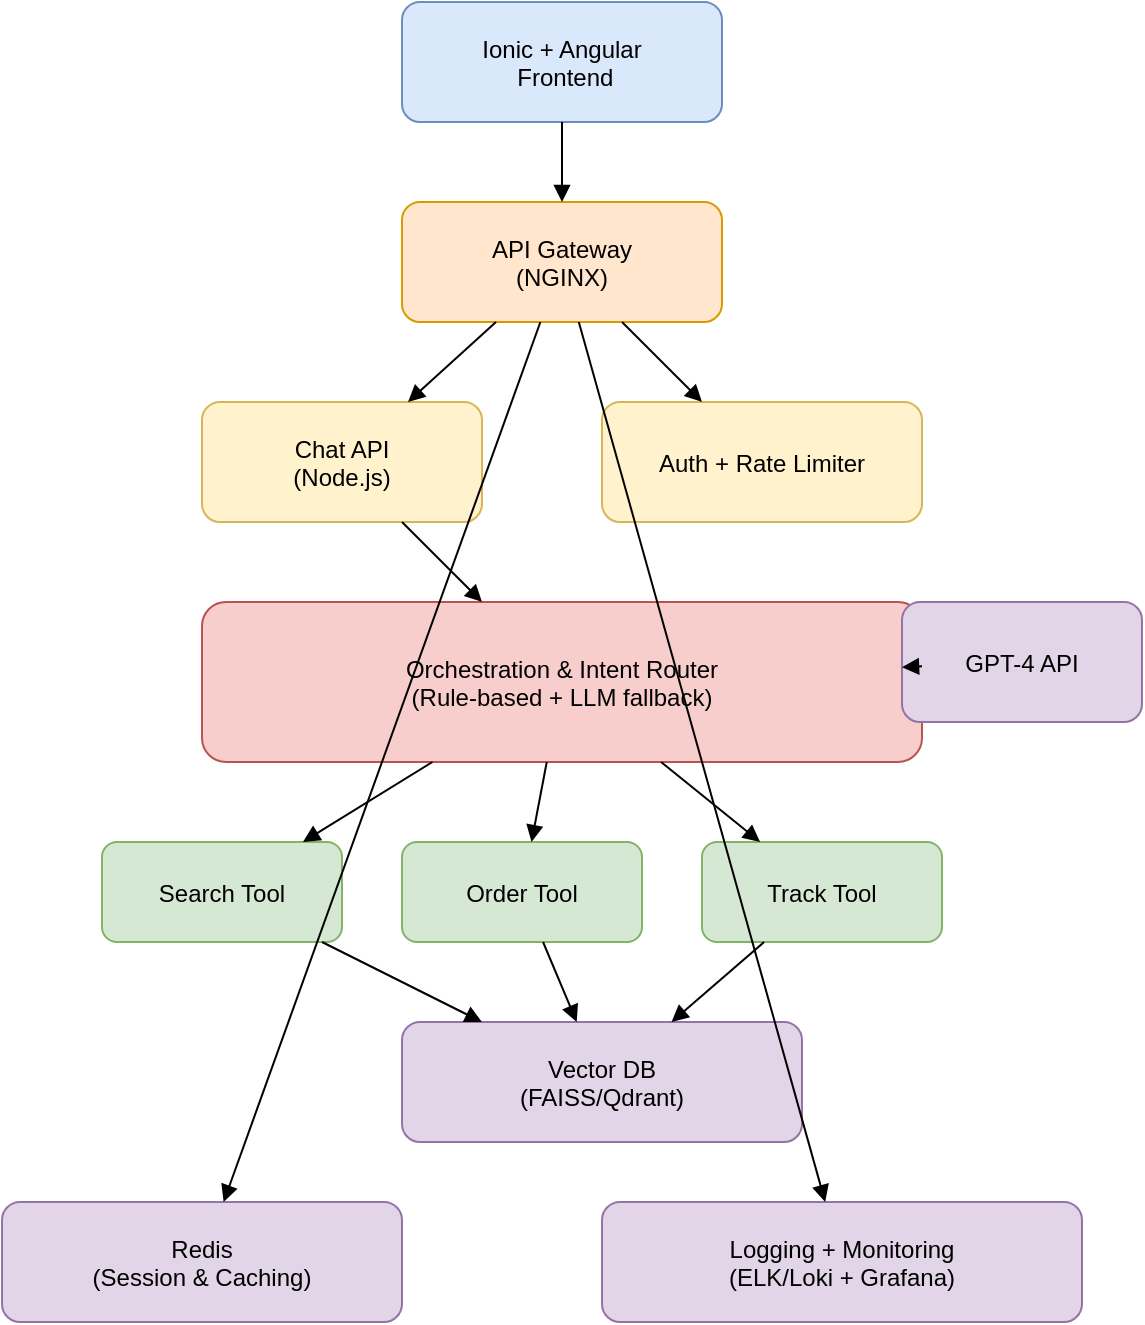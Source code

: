 <mxfile version="28.0.7">
  <diagram name="Page-1" id="epIgkeg7Bv7ok52b9p6g">
    <mxGraphModel dx="786" dy="552" grid="1" gridSize="10" guides="1" tooltips="1" connect="1" arrows="1" fold="1" page="1" pageScale="1" pageWidth="850" pageHeight="1100" math="0" shadow="0">
      <root>
        <mxCell id="0" />
        <mxCell id="1" parent="0" />
        <mxCell id="TKPkH0Gu5LYMxNkVl-Dv-1" value="Ionic + Angular&#xa; Frontend" style="rounded=1;fillColor=#dae8fc;strokeColor=#6c8ebf;" vertex="1" parent="1">
          <mxGeometry x="300" y="50" width="160" height="60" as="geometry" />
        </mxCell>
        <mxCell id="TKPkH0Gu5LYMxNkVl-Dv-2" value="API Gateway&#xa;(NGINX)" style="rounded=1;fillColor=#ffe6cc;strokeColor=#d79b00;" vertex="1" parent="1">
          <mxGeometry x="300" y="150" width="160" height="60" as="geometry" />
        </mxCell>
        <mxCell id="TKPkH0Gu5LYMxNkVl-Dv-3" value="Chat API&#xa;(Node.js)" style="rounded=1;fillColor=#fff2cc;strokeColor=#d6b656;" vertex="1" parent="1">
          <mxGeometry x="200" y="250" width="140" height="60" as="geometry" />
        </mxCell>
        <mxCell id="TKPkH0Gu5LYMxNkVl-Dv-4" value="Auth + Rate Limiter" style="rounded=1;fillColor=#fff2cc;strokeColor=#d6b656;" vertex="1" parent="1">
          <mxGeometry x="400" y="250" width="160" height="60" as="geometry" />
        </mxCell>
        <mxCell id="TKPkH0Gu5LYMxNkVl-Dv-5" value="Orchestration &amp; Intent Router&#xa;(Rule-based + LLM fallback)" style="rounded=1;fillColor=#f8cecc;strokeColor=#b85450;" vertex="1" parent="1">
          <mxGeometry x="200" y="350" width="360" height="80" as="geometry" />
        </mxCell>
        <mxCell id="TKPkH0Gu5LYMxNkVl-Dv-6" value="Search Tool" style="rounded=1;fillColor=#d5e8d4;strokeColor=#82b366;" vertex="1" parent="1">
          <mxGeometry x="150" y="470" width="120" height="50" as="geometry" />
        </mxCell>
        <mxCell id="TKPkH0Gu5LYMxNkVl-Dv-7" value="Order Tool" style="rounded=1;fillColor=#d5e8d4;strokeColor=#82b366;" vertex="1" parent="1">
          <mxGeometry x="300" y="470" width="120" height="50" as="geometry" />
        </mxCell>
        <mxCell id="TKPkH0Gu5LYMxNkVl-Dv-8" value="Track Tool" style="rounded=1;fillColor=#d5e8d4;strokeColor=#82b366;" vertex="1" parent="1">
          <mxGeometry x="450" y="470" width="120" height="50" as="geometry" />
        </mxCell>
        <mxCell id="TKPkH0Gu5LYMxNkVl-Dv-9" value="Vector DB&#xa;(FAISS/Qdrant)" style="rounded=1;fillColor=#e1d5e7;strokeColor=#9673a6;" vertex="1" parent="1">
          <mxGeometry x="300" y="560" width="200" height="60" as="geometry" />
        </mxCell>
        <mxCell id="TKPkH0Gu5LYMxNkVl-Dv-10" value="GPT-4 API" style="rounded=1;fillColor=#e1d5e7;strokeColor=#9673a6;" vertex="1" parent="1">
          <mxGeometry x="550" y="350" width="120" height="60" as="geometry" />
        </mxCell>
        <mxCell id="TKPkH0Gu5LYMxNkVl-Dv-11" value="Redis&#xa;(Session &amp; Caching)" style="rounded=1;fillColor=#e1d5e7;strokeColor=#9673a6;" vertex="1" parent="1">
          <mxGeometry x="100" y="650" width="200" height="60" as="geometry" />
        </mxCell>
        <mxCell id="TKPkH0Gu5LYMxNkVl-Dv-12" value="Logging + Monitoring&#xa;(ELK/Loki + Grafana)" style="rounded=1;fillColor=#e1d5e7;strokeColor=#9673a6;" vertex="1" parent="1">
          <mxGeometry x="400" y="650" width="240" height="60" as="geometry" />
        </mxCell>
        <mxCell id="TKPkH0Gu5LYMxNkVl-Dv-13" style="endArrow=block;" edge="1" parent="1" source="TKPkH0Gu5LYMxNkVl-Dv-1" target="TKPkH0Gu5LYMxNkVl-Dv-2">
          <mxGeometry relative="1" as="geometry" />
        </mxCell>
        <mxCell id="TKPkH0Gu5LYMxNkVl-Dv-14" style="endArrow=block;" edge="1" parent="1" source="TKPkH0Gu5LYMxNkVl-Dv-2" target="TKPkH0Gu5LYMxNkVl-Dv-3">
          <mxGeometry relative="1" as="geometry" />
        </mxCell>
        <mxCell id="TKPkH0Gu5LYMxNkVl-Dv-15" style="endArrow=block;" edge="1" parent="1" source="TKPkH0Gu5LYMxNkVl-Dv-2" target="TKPkH0Gu5LYMxNkVl-Dv-4">
          <mxGeometry relative="1" as="geometry" />
        </mxCell>
        <mxCell id="TKPkH0Gu5LYMxNkVl-Dv-16" style="endArrow=block;" edge="1" parent="1" source="TKPkH0Gu5LYMxNkVl-Dv-3" target="TKPkH0Gu5LYMxNkVl-Dv-5">
          <mxGeometry relative="1" as="geometry" />
        </mxCell>
        <mxCell id="TKPkH0Gu5LYMxNkVl-Dv-17" style="endArrow=block;" edge="1" parent="1" source="TKPkH0Gu5LYMxNkVl-Dv-5" target="TKPkH0Gu5LYMxNkVl-Dv-6">
          <mxGeometry relative="1" as="geometry" />
        </mxCell>
        <mxCell id="TKPkH0Gu5LYMxNkVl-Dv-18" style="endArrow=block;" edge="1" parent="1" source="TKPkH0Gu5LYMxNkVl-Dv-5" target="TKPkH0Gu5LYMxNkVl-Dv-7">
          <mxGeometry relative="1" as="geometry" />
        </mxCell>
        <mxCell id="TKPkH0Gu5LYMxNkVl-Dv-19" style="endArrow=block;" edge="1" parent="1" source="TKPkH0Gu5LYMxNkVl-Dv-5" target="TKPkH0Gu5LYMxNkVl-Dv-8">
          <mxGeometry relative="1" as="geometry" />
        </mxCell>
        <mxCell id="TKPkH0Gu5LYMxNkVl-Dv-20" style="endArrow=block;" edge="1" parent="1" source="TKPkH0Gu5LYMxNkVl-Dv-6" target="TKPkH0Gu5LYMxNkVl-Dv-9">
          <mxGeometry relative="1" as="geometry" />
        </mxCell>
        <mxCell id="TKPkH0Gu5LYMxNkVl-Dv-21" style="endArrow=block;" edge="1" parent="1" source="TKPkH0Gu5LYMxNkVl-Dv-7" target="TKPkH0Gu5LYMxNkVl-Dv-9">
          <mxGeometry relative="1" as="geometry" />
        </mxCell>
        <mxCell id="TKPkH0Gu5LYMxNkVl-Dv-22" style="endArrow=block;" edge="1" parent="1" source="TKPkH0Gu5LYMxNkVl-Dv-8" target="TKPkH0Gu5LYMxNkVl-Dv-9">
          <mxGeometry relative="1" as="geometry" />
        </mxCell>
        <mxCell id="TKPkH0Gu5LYMxNkVl-Dv-23" style="endArrow=block;" edge="1" parent="1" source="TKPkH0Gu5LYMxNkVl-Dv-5" target="TKPkH0Gu5LYMxNkVl-Dv-10">
          <mxGeometry relative="1" as="geometry" />
        </mxCell>
        <mxCell id="TKPkH0Gu5LYMxNkVl-Dv-24" style="endArrow=block;" edge="1" parent="1" source="TKPkH0Gu5LYMxNkVl-Dv-2" target="TKPkH0Gu5LYMxNkVl-Dv-11">
          <mxGeometry relative="1" as="geometry" />
        </mxCell>
        <mxCell id="TKPkH0Gu5LYMxNkVl-Dv-25" style="endArrow=block;" edge="1" parent="1" source="TKPkH0Gu5LYMxNkVl-Dv-2" target="TKPkH0Gu5LYMxNkVl-Dv-12">
          <mxGeometry relative="1" as="geometry" />
        </mxCell>
      </root>
    </mxGraphModel>
  </diagram>
</mxfile>
